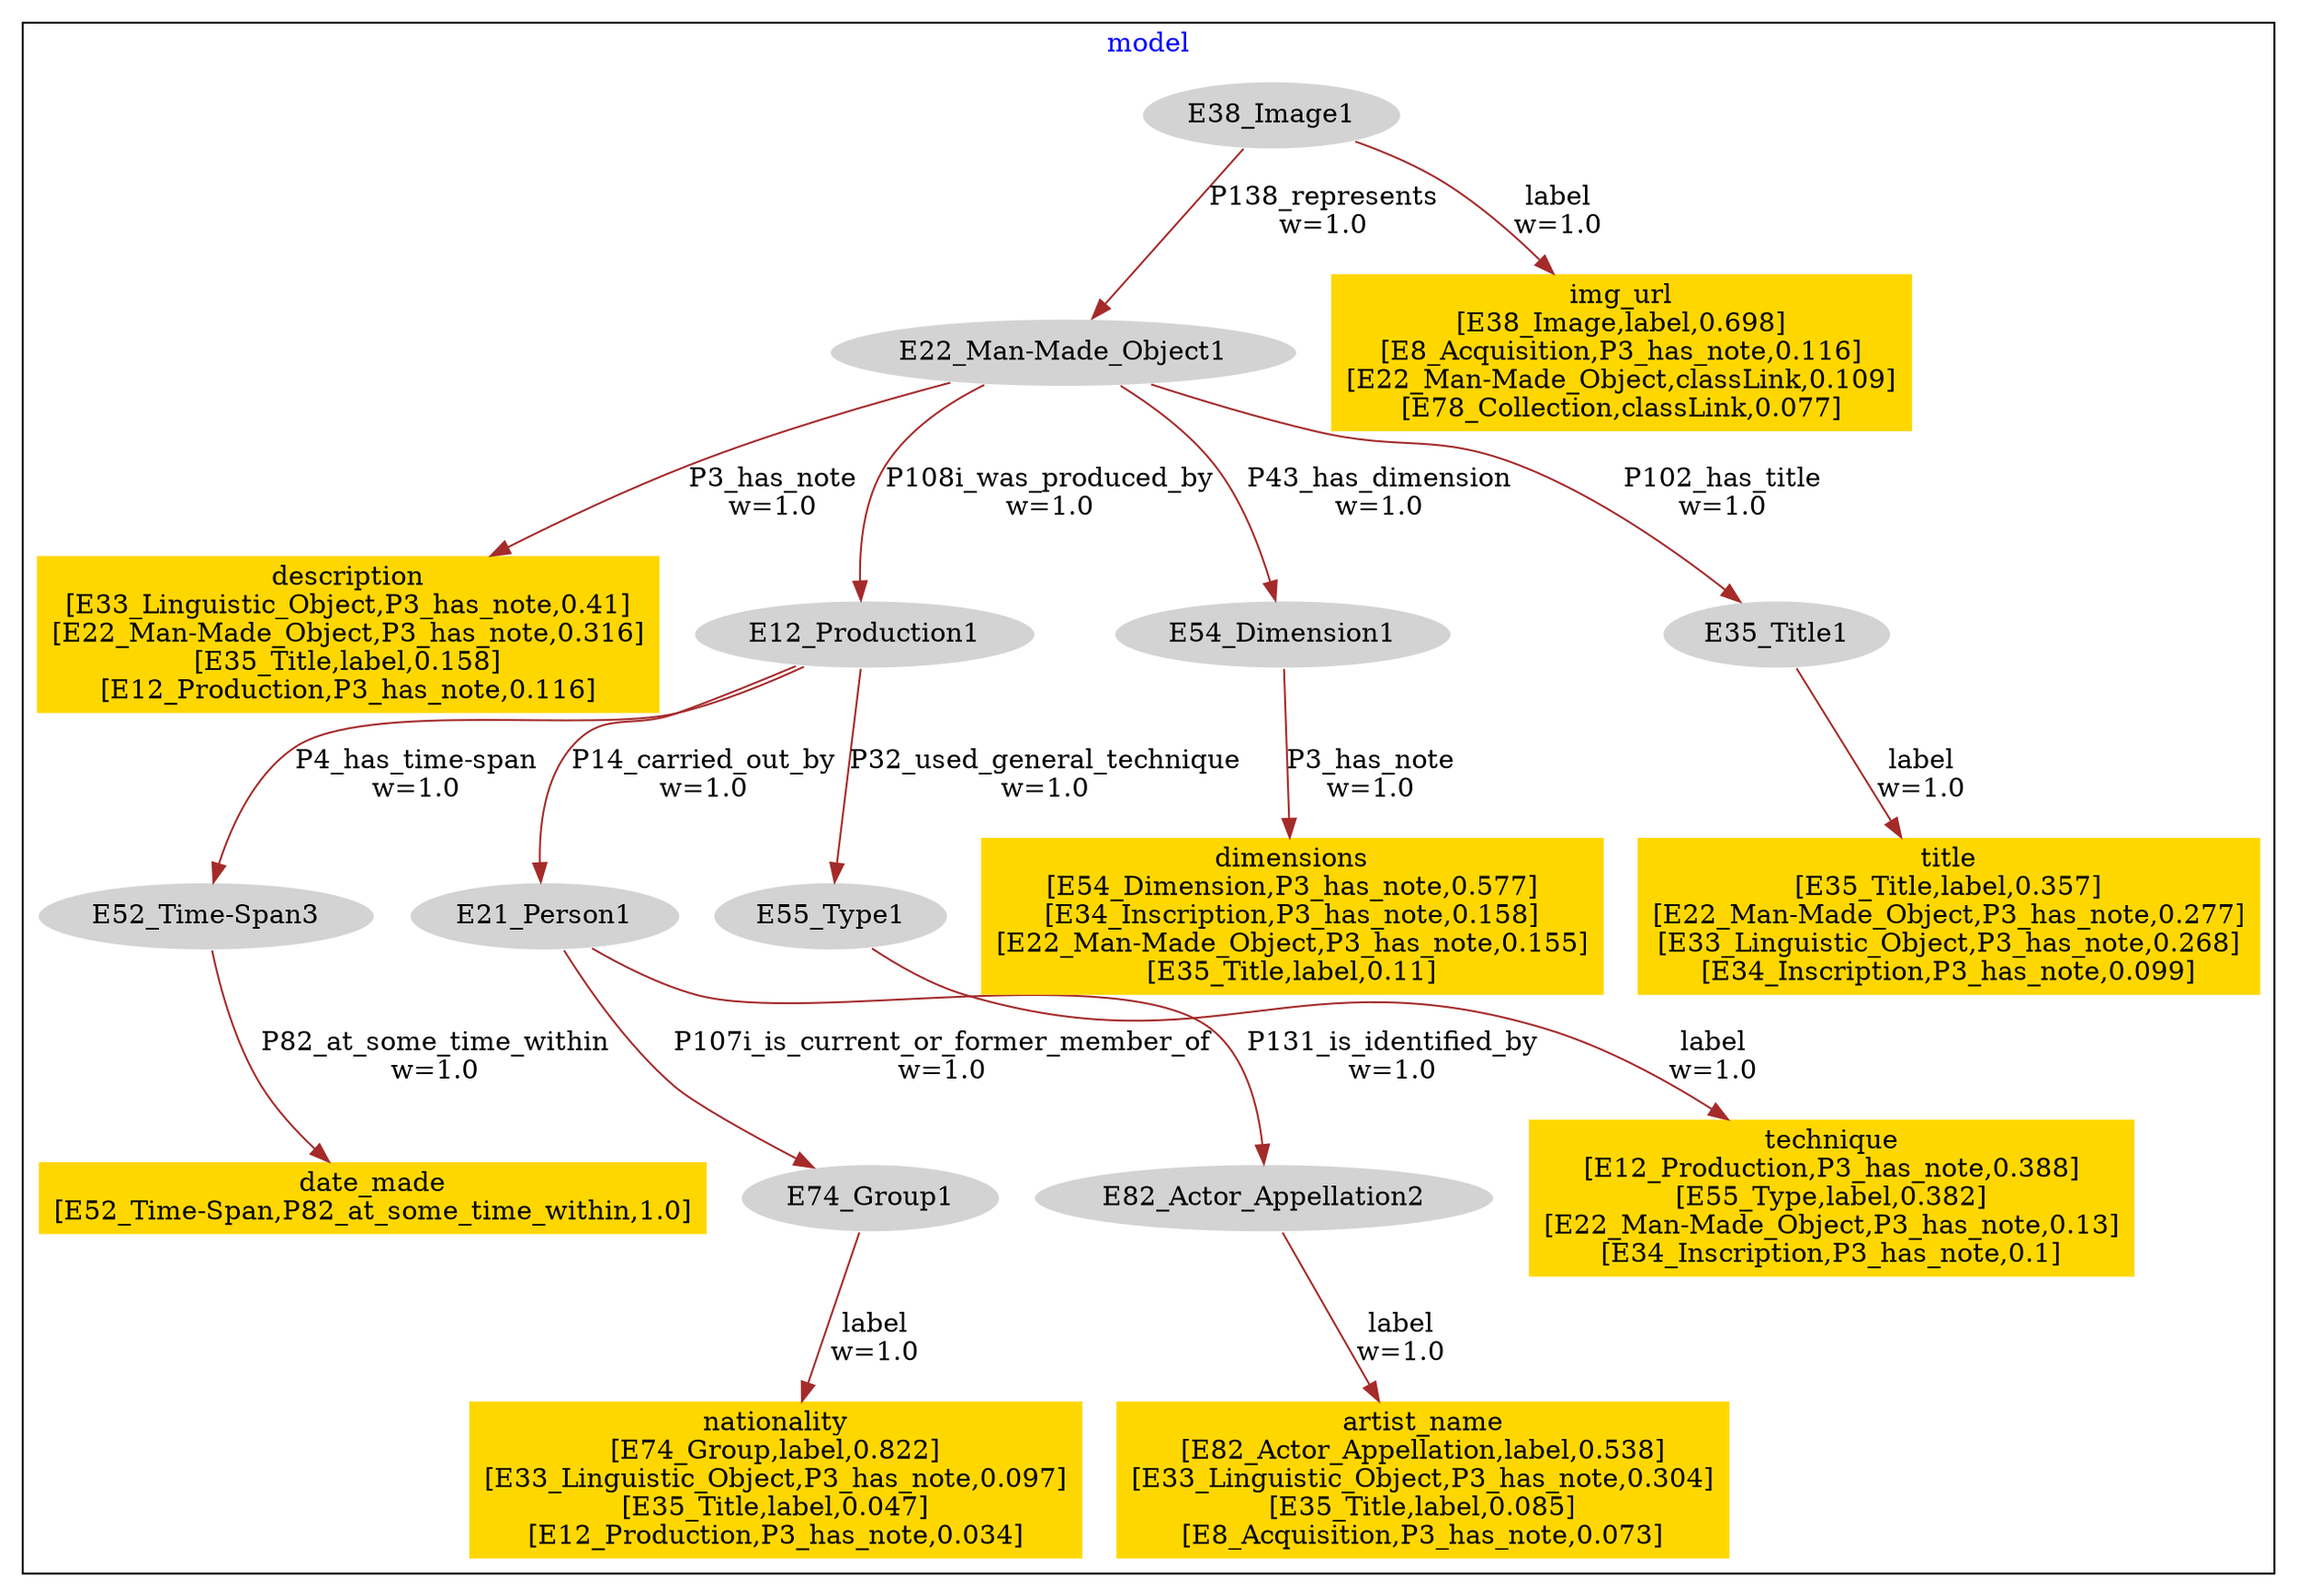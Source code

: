 digraph n0 {
fontcolor="blue"
remincross="true"
label=""
subgraph cluster {
label="model"
n2[style="filled",color="white",fillcolor="lightgray",label="E22_Man-Made_Object1"];
n3[shape="plaintext",style="filled",fillcolor="gold",label="description\n[E33_Linguistic_Object,P3_has_note,0.41]\n[E22_Man-Made_Object,P3_has_note,0.316]\n[E35_Title,label,0.158]\n[E12_Production,P3_has_note,0.116]"];
n4[style="filled",color="white",fillcolor="lightgray",label="E52_Time-Span3"];
n5[shape="plaintext",style="filled",fillcolor="gold",label="date_made\n[E52_Time-Span,P82_at_some_time_within,1.0]"];
n6[style="filled",color="white",fillcolor="lightgray",label="E12_Production1"];
n7[style="filled",color="white",fillcolor="lightgray",label="E74_Group1"];
n8[shape="plaintext",style="filled",fillcolor="gold",label="nationality\n[E74_Group,label,0.822]\n[E33_Linguistic_Object,P3_has_note,0.097]\n[E35_Title,label,0.047]\n[E12_Production,P3_has_note,0.034]"];
n9[style="filled",color="white",fillcolor="lightgray",label="E21_Person1"];
n10[style="filled",color="white",fillcolor="lightgray",label="E54_Dimension1"];
n11[shape="plaintext",style="filled",fillcolor="gold",label="dimensions\n[E54_Dimension,P3_has_note,0.577]\n[E34_Inscription,P3_has_note,0.158]\n[E22_Man-Made_Object,P3_has_note,0.155]\n[E35_Title,label,0.11]"];
n12[style="filled",color="white",fillcolor="lightgray",label="E55_Type1"];
n13[shape="plaintext",style="filled",fillcolor="gold",label="technique\n[E12_Production,P3_has_note,0.388]\n[E55_Type,label,0.382]\n[E22_Man-Made_Object,P3_has_note,0.13]\n[E34_Inscription,P3_has_note,0.1]"];
n14[style="filled",color="white",fillcolor="lightgray",label="E38_Image1"];
n15[shape="plaintext",style="filled",fillcolor="gold",label="img_url\n[E38_Image,label,0.698]\n[E8_Acquisition,P3_has_note,0.116]\n[E22_Man-Made_Object,classLink,0.109]\n[E78_Collection,classLink,0.077]"];
n16[style="filled",color="white",fillcolor="lightgray",label="E82_Actor_Appellation2"];
n17[shape="plaintext",style="filled",fillcolor="gold",label="artist_name\n[E82_Actor_Appellation,label,0.538]\n[E33_Linguistic_Object,P3_has_note,0.304]\n[E35_Title,label,0.085]\n[E8_Acquisition,P3_has_note,0.073]"];
n18[style="filled",color="white",fillcolor="lightgray",label="E35_Title1"];
n19[shape="plaintext",style="filled",fillcolor="gold",label="title\n[E35_Title,label,0.357]\n[E22_Man-Made_Object,P3_has_note,0.277]\n[E33_Linguistic_Object,P3_has_note,0.268]\n[E34_Inscription,P3_has_note,0.099]"];
}
n2 -> n3[color="brown",fontcolor="black",label="P3_has_note\nw=1.0"]
n4 -> n5[color="brown",fontcolor="black",label="P82_at_some_time_within\nw=1.0"]
n2 -> n6[color="brown",fontcolor="black",label="P108i_was_produced_by\nw=1.0"]
n6 -> n4[color="brown",fontcolor="black",label="P4_has_time-span\nw=1.0"]
n7 -> n8[color="brown",fontcolor="black",label="label\nw=1.0"]
n6 -> n9[color="brown",fontcolor="black",label="P14_carried_out_by\nw=1.0"]
n9 -> n7[color="brown",fontcolor="black",label="P107i_is_current_or_former_member_of\nw=1.0"]
n10 -> n11[color="brown",fontcolor="black",label="P3_has_note\nw=1.0"]
n2 -> n10[color="brown",fontcolor="black",label="P43_has_dimension\nw=1.0"]
n12 -> n13[color="brown",fontcolor="black",label="label\nw=1.0"]
n6 -> n12[color="brown",fontcolor="black",label="P32_used_general_technique\nw=1.0"]
n14 -> n15[color="brown",fontcolor="black",label="label\nw=1.0"]
n14 -> n2[color="brown",fontcolor="black",label="P138_represents\nw=1.0"]
n16 -> n17[color="brown",fontcolor="black",label="label\nw=1.0"]
n9 -> n16[color="brown",fontcolor="black",label="P131_is_identified_by\nw=1.0"]
n18 -> n19[color="brown",fontcolor="black",label="label\nw=1.0"]
n2 -> n18[color="brown",fontcolor="black",label="P102_has_title\nw=1.0"]
}
